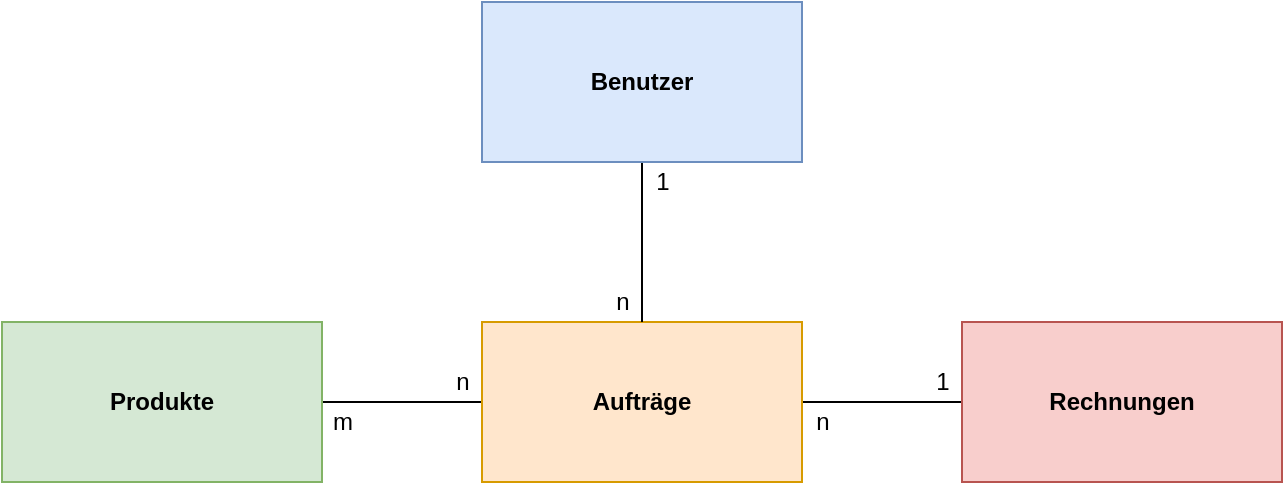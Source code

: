 <mxfile version="10.6.0" type="device"><diagram id="du6eoah-ontV94kLs_LS" name="Page-1"><mxGraphModel dx="1162" dy="664" grid="1" gridSize="10" guides="1" tooltips="1" connect="1" arrows="1" fold="1" page="1" pageScale="1" pageWidth="827" pageHeight="1169" math="0" shadow="0"><root><mxCell id="0"/><mxCell id="1" parent="0"/><mxCell id="P0Gkpedth_XK-ZS1IwBw-15" style="edgeStyle=orthogonalEdgeStyle;rounded=0;orthogonalLoop=1;jettySize=auto;html=1;exitX=0;exitY=0.5;exitDx=0;exitDy=0;entryX=1;entryY=0.5;entryDx=0;entryDy=0;endArrow=none;endFill=0;" edge="1" parent="1" source="P0Gkpedth_XK-ZS1IwBw-8" target="P0Gkpedth_XK-ZS1IwBw-10"><mxGeometry relative="1" as="geometry"/></mxCell><mxCell id="P0Gkpedth_XK-ZS1IwBw-16" value="n" style="text;html=1;resizable=0;points=[];align=center;verticalAlign=middle;labelBackgroundColor=#ffffff;" vertex="1" connectable="0" parent="P0Gkpedth_XK-ZS1IwBw-15"><mxGeometry x="-0.693" y="-1" relative="1" as="geometry"><mxPoint x="2" y="-9" as="offset"/></mxGeometry></mxCell><mxCell id="P0Gkpedth_XK-ZS1IwBw-17" value="m" style="text;html=1;resizable=0;points=[];align=center;verticalAlign=middle;labelBackgroundColor=#ffffff;" vertex="1" connectable="0" parent="P0Gkpedth_XK-ZS1IwBw-15"><mxGeometry x="0.721" y="1" relative="1" as="geometry"><mxPoint x="-1.5" y="9" as="offset"/></mxGeometry></mxCell><mxCell id="P0Gkpedth_XK-ZS1IwBw-19" style="edgeStyle=orthogonalEdgeStyle;rounded=0;orthogonalLoop=1;jettySize=auto;html=1;exitX=1;exitY=0.5;exitDx=0;exitDy=0;entryX=0;entryY=0.5;entryDx=0;entryDy=0;endArrow=none;endFill=0;" edge="1" parent="1" source="P0Gkpedth_XK-ZS1IwBw-8" target="P0Gkpedth_XK-ZS1IwBw-11"><mxGeometry relative="1" as="geometry"/></mxCell><mxCell id="P0Gkpedth_XK-ZS1IwBw-20" value="1" style="text;html=1;resizable=0;points=[];align=center;verticalAlign=middle;labelBackgroundColor=#ffffff;" vertex="1" connectable="0" parent="P0Gkpedth_XK-ZS1IwBw-19"><mxGeometry x="0.793" y="3" relative="1" as="geometry"><mxPoint x="-2" y="-7" as="offset"/></mxGeometry></mxCell><mxCell id="P0Gkpedth_XK-ZS1IwBw-21" value="n" style="text;html=1;resizable=0;points=[];align=center;verticalAlign=middle;labelBackgroundColor=#ffffff;" vertex="1" connectable="0" parent="P0Gkpedth_XK-ZS1IwBw-19"><mxGeometry x="-0.75" y="2" relative="1" as="geometry"><mxPoint x="-0.5" y="12" as="offset"/></mxGeometry></mxCell><mxCell id="P0Gkpedth_XK-ZS1IwBw-8" value="&lt;b&gt;Aufträge&lt;/b&gt;" style="rounded=0;whiteSpace=wrap;html=1;fillColor=#ffe6cc;strokeColor=#d79b00;" vertex="1" parent="1"><mxGeometry x="340" y="200" width="160" height="80" as="geometry"/></mxCell><mxCell id="P0Gkpedth_XK-ZS1IwBw-12" style="edgeStyle=orthogonalEdgeStyle;rounded=0;orthogonalLoop=1;jettySize=auto;html=1;exitX=0.5;exitY=1;exitDx=0;exitDy=0;entryX=0.5;entryY=0;entryDx=0;entryDy=0;endArrow=none;endFill=0;" edge="1" parent="1" source="P0Gkpedth_XK-ZS1IwBw-9" target="P0Gkpedth_XK-ZS1IwBw-8"><mxGeometry relative="1" as="geometry"/></mxCell><mxCell id="P0Gkpedth_XK-ZS1IwBw-13" value="1" style="text;html=1;resizable=0;points=[];align=center;verticalAlign=middle;labelBackgroundColor=#ffffff;" vertex="1" connectable="0" parent="P0Gkpedth_XK-ZS1IwBw-12"><mxGeometry x="-0.63" relative="1" as="geometry"><mxPoint x="10" y="-5" as="offset"/></mxGeometry></mxCell><mxCell id="P0Gkpedth_XK-ZS1IwBw-14" value="n" style="text;html=1;resizable=0;points=[];align=center;verticalAlign=middle;labelBackgroundColor=#ffffff;" vertex="1" connectable="0" parent="P0Gkpedth_XK-ZS1IwBw-12"><mxGeometry x="0.74" y="1" relative="1" as="geometry"><mxPoint x="-11" as="offset"/></mxGeometry></mxCell><mxCell id="P0Gkpedth_XK-ZS1IwBw-9" value="&lt;b&gt;Benutzer&lt;/b&gt;" style="rounded=0;whiteSpace=wrap;html=1;fillColor=#dae8fc;strokeColor=#6c8ebf;" vertex="1" parent="1"><mxGeometry x="340" y="40" width="160" height="80" as="geometry"/></mxCell><mxCell id="P0Gkpedth_XK-ZS1IwBw-10" value="&lt;b&gt;Produkte&lt;/b&gt;" style="rounded=0;whiteSpace=wrap;html=1;fillColor=#d5e8d4;strokeColor=#82b366;" vertex="1" parent="1"><mxGeometry x="100" y="200" width="160" height="80" as="geometry"/></mxCell><mxCell id="P0Gkpedth_XK-ZS1IwBw-11" value="&lt;b&gt;Rechnungen&lt;/b&gt;" style="rounded=0;whiteSpace=wrap;html=1;fillColor=#f8cecc;strokeColor=#b85450;" vertex="1" parent="1"><mxGeometry x="580" y="200" width="160" height="80" as="geometry"/></mxCell></root></mxGraphModel></diagram></mxfile>